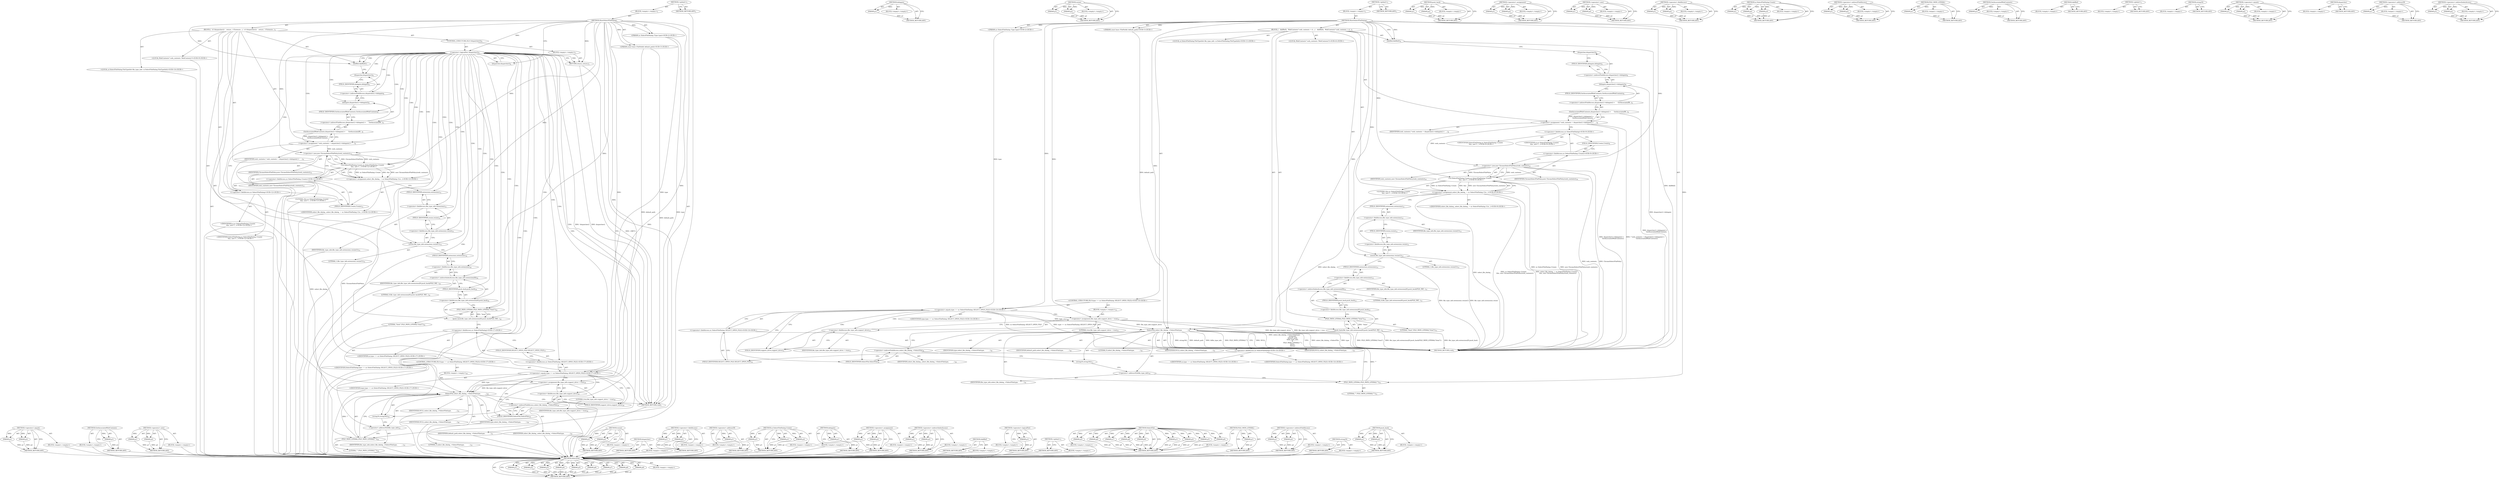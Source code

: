 digraph "push_back" {
vulnerable_180 [label=<(METHOD,SelectFile)>];
vulnerable_181 [label=<(PARAM,p1)>];
vulnerable_182 [label=<(PARAM,p2)>];
vulnerable_183 [label=<(PARAM,p3)>];
vulnerable_184 [label=<(PARAM,p4)>];
vulnerable_185 [label=<(PARAM,p5)>];
vulnerable_186 [label=<(PARAM,p6)>];
vulnerable_187 [label=<(PARAM,p7)>];
vulnerable_188 [label=<(PARAM,p8)>];
vulnerable_189 [label=<(PARAM,p9)>];
vulnerable_190 [label=<(BLOCK,&lt;empty&gt;,&lt;empty&gt;)>];
vulnerable_191 [label=<(METHOD_RETURN,ANY)>];
vulnerable_133 [label=<(METHOD,delegate)>];
vulnerable_134 [label=<(PARAM,p1)>];
vulnerable_135 [label=<(BLOCK,&lt;empty&gt;,&lt;empty&gt;)>];
vulnerable_136 [label=<(METHOD_RETURN,ANY)>];
vulnerable_156 [label=<(METHOD,resize)>];
vulnerable_157 [label=<(PARAM,p1)>];
vulnerable_158 [label=<(PARAM,p2)>];
vulnerable_159 [label=<(BLOCK,&lt;empty&gt;,&lt;empty&gt;)>];
vulnerable_160 [label=<(METHOD_RETURN,ANY)>];
vulnerable_6 [label=<(METHOD,&lt;global&gt;)<SUB>1</SUB>>];
vulnerable_7 [label=<(BLOCK,&lt;empty&gt;,&lt;empty&gt;)<SUB>1</SUB>>];
vulnerable_8 [label=<(METHOD,ShowSelectFileDialog)<SUB>1</SUB>>];
vulnerable_9 [label="<(PARAM,ui::SelectFileDialog::Type type)<SUB>2</SUB>>"];
vulnerable_10 [label="<(PARAM,const base::FilePath&amp; default_path)<SUB>3</SUB>>"];
vulnerable_11 [label=<(BLOCK,{
   AddRef();

  WebContents* web_contents = d...,{
   AddRef();

  WebContents* web_contents = d...)<SUB>3</SUB>>];
vulnerable_12 [label=<(AddRef,AddRef())<SUB>4</SUB>>];
vulnerable_13 [label="<(LOCAL,WebContents* web_contents: WebContents*)<SUB>6</SUB>>"];
vulnerable_14 [label=<(&lt;operator&gt;.assignment,* web_contents = dispatcher()-&gt;delegate()-&gt;
   ...)<SUB>6</SUB>>];
vulnerable_15 [label=<(IDENTIFIER,web_contents,* web_contents = dispatcher()-&gt;delegate()-&gt;
   ...)<SUB>6</SUB>>];
vulnerable_16 [label=<(GetAssociatedWebContents,dispatcher()-&gt;delegate()-&gt;
      GetAssociatedW...)<SUB>6</SUB>>];
vulnerable_17 [label=<(&lt;operator&gt;.indirectFieldAccess,dispatcher()-&gt;delegate()-&gt;
      GetAssociatedW...)<SUB>6</SUB>>];
vulnerable_18 [label=<(delegate,dispatcher()-&gt;delegate())<SUB>6</SUB>>];
vulnerable_19 [label=<(&lt;operator&gt;.indirectFieldAccess,dispatcher()-&gt;delegate)<SUB>6</SUB>>];
vulnerable_20 [label=<(dispatcher,dispatcher())<SUB>6</SUB>>];
vulnerable_21 [label=<(FIELD_IDENTIFIER,delegate,delegate)<SUB>6</SUB>>];
vulnerable_22 [label=<(FIELD_IDENTIFIER,GetAssociatedWebContents,GetAssociatedWebContents)<SUB>6</SUB>>];
vulnerable_23 [label="<(&lt;operator&gt;.assignment,select_file_dialog_ = ui::SelectFileDialog::Cre...)<SUB>9</SUB>>"];
vulnerable_24 [label="<(IDENTIFIER,select_file_dialog_,select_file_dialog_ = ui::SelectFileDialog::Cre...)<SUB>9</SUB>>"];
vulnerable_25 [label="<(ui.SelectFileDialog.Create,ui::SelectFileDialog::Create(
      this, new C...)<SUB>9</SUB>>"];
vulnerable_26 [label="<(&lt;operator&gt;.fieldAccess,ui::SelectFileDialog::Create)<SUB>9</SUB>>"];
vulnerable_27 [label="<(&lt;operator&gt;.fieldAccess,ui::SelectFileDialog)<SUB>9</SUB>>"];
vulnerable_28 [label="<(IDENTIFIER,ui,ui::SelectFileDialog::Create(
      this, new C...)<SUB>9</SUB>>"];
vulnerable_29 [label="<(IDENTIFIER,SelectFileDialog,ui::SelectFileDialog::Create(
      this, new C...)<SUB>9</SUB>>"];
vulnerable_30 [label=<(FIELD_IDENTIFIER,Create,Create)<SUB>9</SUB>>];
vulnerable_31 [label="<(LITERAL,this,ui::SelectFileDialog::Create(
      this, new C...)<SUB>10</SUB>>"];
vulnerable_32 [label=<(&lt;operator&gt;.new,new ChromeSelectFilePolicy(web_contents))<SUB>10</SUB>>];
vulnerable_33 [label=<(IDENTIFIER,ChromeSelectFilePolicy,new ChromeSelectFilePolicy(web_contents))<SUB>10</SUB>>];
vulnerable_34 [label=<(IDENTIFIER,web_contents,new ChromeSelectFilePolicy(web_contents))<SUB>10</SUB>>];
vulnerable_35 [label="<(LOCAL,ui.SelectFileDialog.FileTypeInfo file_type_info: ui.SelectFileDialog.FileTypeInfo)<SUB>11</SUB>>"];
vulnerable_36 [label=<(resize,file_type_info.extensions.resize(1))<SUB>12</SUB>>];
vulnerable_37 [label=<(&lt;operator&gt;.fieldAccess,file_type_info.extensions.resize)<SUB>12</SUB>>];
vulnerable_38 [label=<(&lt;operator&gt;.fieldAccess,file_type_info.extensions)<SUB>12</SUB>>];
vulnerable_39 [label=<(IDENTIFIER,file_type_info,file_type_info.extensions.resize(1))<SUB>12</SUB>>];
vulnerable_40 [label=<(FIELD_IDENTIFIER,extensions,extensions)<SUB>12</SUB>>];
vulnerable_41 [label=<(FIELD_IDENTIFIER,resize,resize)<SUB>12</SUB>>];
vulnerable_42 [label=<(LITERAL,1,file_type_info.extensions.resize(1))<SUB>12</SUB>>];
vulnerable_43 [label=<(push_back,file_type_info.extensions[0].push_back(FILE_PAT...)<SUB>13</SUB>>];
vulnerable_44 [label=<(&lt;operator&gt;.fieldAccess,file_type_info.extensions[0].push_back)<SUB>13</SUB>>];
vulnerable_45 [label=<(&lt;operator&gt;.indirectIndexAccess,file_type_info.extensions[0])<SUB>13</SUB>>];
vulnerable_46 [label=<(&lt;operator&gt;.fieldAccess,file_type_info.extensions)<SUB>13</SUB>>];
vulnerable_47 [label=<(IDENTIFIER,file_type_info,file_type_info.extensions[0].push_back(FILE_PAT...)<SUB>13</SUB>>];
vulnerable_48 [label=<(FIELD_IDENTIFIER,extensions,extensions)<SUB>13</SUB>>];
vulnerable_49 [label=<(LITERAL,0,file_type_info.extensions[0].push_back(FILE_PAT...)<SUB>13</SUB>>];
vulnerable_50 [label=<(FIELD_IDENTIFIER,push_back,push_back)<SUB>13</SUB>>];
vulnerable_51 [label=<(FILE_PATH_LITERAL,FILE_PATH_LITERAL(&quot;html&quot;))<SUB>13</SUB>>];
vulnerable_52 [label=<(LITERAL,&quot;html&quot;,FILE_PATH_LITERAL(&quot;html&quot;))<SUB>13</SUB>>];
vulnerable_53 [label="<(CONTROL_STRUCTURE,IF,if (type == ui::SelectFileDialog::SELECT_OPEN_FILE))<SUB>14</SUB>>"];
vulnerable_54 [label="<(&lt;operator&gt;.equals,type == ui::SelectFileDialog::SELECT_OPEN_FILE)<SUB>14</SUB>>"];
vulnerable_55 [label="<(IDENTIFIER,type,type == ui::SelectFileDialog::SELECT_OPEN_FILE)<SUB>14</SUB>>"];
vulnerable_56 [label="<(&lt;operator&gt;.fieldAccess,ui::SelectFileDialog::SELECT_OPEN_FILE)<SUB>14</SUB>>"];
vulnerable_57 [label="<(&lt;operator&gt;.fieldAccess,ui::SelectFileDialog)<SUB>14</SUB>>"];
vulnerable_58 [label="<(IDENTIFIER,ui,type == ui::SelectFileDialog::SELECT_OPEN_FILE)<SUB>14</SUB>>"];
vulnerable_59 [label="<(IDENTIFIER,SelectFileDialog,type == ui::SelectFileDialog::SELECT_OPEN_FILE)<SUB>14</SUB>>"];
vulnerable_60 [label=<(FIELD_IDENTIFIER,SELECT_OPEN_FILE,SELECT_OPEN_FILE)<SUB>14</SUB>>];
vulnerable_61 [label=<(BLOCK,&lt;empty&gt;,&lt;empty&gt;)<SUB>15</SUB>>];
vulnerable_62 [label=<(&lt;operator&gt;.assignment,file_type_info.support_drive = true)<SUB>15</SUB>>];
vulnerable_63 [label=<(&lt;operator&gt;.fieldAccess,file_type_info.support_drive)<SUB>15</SUB>>];
vulnerable_64 [label=<(IDENTIFIER,file_type_info,file_type_info.support_drive = true)<SUB>15</SUB>>];
vulnerable_65 [label=<(FIELD_IDENTIFIER,support_drive,support_drive)<SUB>15</SUB>>];
vulnerable_66 [label=<(LITERAL,true,file_type_info.support_drive = true)<SUB>15</SUB>>];
vulnerable_67 [label=<(SelectFile,select_file_dialog_-&gt;SelectFile(type,
         ...)<SUB>16</SUB>>];
vulnerable_68 [label=<(&lt;operator&gt;.indirectFieldAccess,select_file_dialog_-&gt;SelectFile)<SUB>16</SUB>>];
vulnerable_69 [label=<(IDENTIFIER,select_file_dialog_,select_file_dialog_-&gt;SelectFile(type,
         ...)<SUB>16</SUB>>];
vulnerable_70 [label=<(FIELD_IDENTIFIER,SelectFile,SelectFile)<SUB>16</SUB>>];
vulnerable_71 [label=<(IDENTIFIER,type,select_file_dialog_-&gt;SelectFile(type,
         ...)<SUB>16</SUB>>];
vulnerable_72 [label=<(string16,string16())<SUB>17</SUB>>];
vulnerable_73 [label=<(IDENTIFIER,default_path,select_file_dialog_-&gt;SelectFile(type,
         ...)<SUB>18</SUB>>];
vulnerable_74 [label=<(&lt;operator&gt;.addressOf,&amp;file_type_info)<SUB>19</SUB>>];
vulnerable_75 [label=<(IDENTIFIER,file_type_info,select_file_dialog_-&gt;SelectFile(type,
         ...)<SUB>19</SUB>>];
vulnerable_76 [label=<(LITERAL,0,select_file_dialog_-&gt;SelectFile(type,
         ...)<SUB>20</SUB>>];
vulnerable_77 [label=<(FILE_PATH_LITERAL,FILE_PATH_LITERAL(&quot;&quot;))<SUB>21</SUB>>];
vulnerable_78 [label=<(LITERAL,&quot;&quot;,FILE_PATH_LITERAL(&quot;&quot;))<SUB>21</SUB>>];
vulnerable_79 [label=<(IDENTIFIER,NULL,select_file_dialog_-&gt;SelectFile(type,
         ...)<SUB>22</SUB>>];
vulnerable_80 [label=<(IDENTIFIER,NULL,select_file_dialog_-&gt;SelectFile(type,
         ...)<SUB>23</SUB>>];
vulnerable_81 [label=<(METHOD_RETURN,void)<SUB>1</SUB>>];
vulnerable_83 [label=<(METHOD_RETURN,ANY)<SUB>1</SUB>>];
vulnerable_161 [label=<(METHOD,push_back)>];
vulnerable_162 [label=<(PARAM,p1)>];
vulnerable_163 [label=<(PARAM,p2)>];
vulnerable_164 [label=<(BLOCK,&lt;empty&gt;,&lt;empty&gt;)>];
vulnerable_165 [label=<(METHOD_RETURN,ANY)>];
vulnerable_119 [label=<(METHOD,&lt;operator&gt;.assignment)>];
vulnerable_120 [label=<(PARAM,p1)>];
vulnerable_121 [label=<(PARAM,p2)>];
vulnerable_122 [label=<(BLOCK,&lt;empty&gt;,&lt;empty&gt;)>];
vulnerable_123 [label=<(METHOD_RETURN,ANY)>];
vulnerable_151 [label=<(METHOD,&lt;operator&gt;.new)>];
vulnerable_152 [label=<(PARAM,p1)>];
vulnerable_153 [label=<(PARAM,p2)>];
vulnerable_154 [label=<(BLOCK,&lt;empty&gt;,&lt;empty&gt;)>];
vulnerable_155 [label=<(METHOD_RETURN,ANY)>];
vulnerable_146 [label=<(METHOD,&lt;operator&gt;.fieldAccess)>];
vulnerable_147 [label=<(PARAM,p1)>];
vulnerable_148 [label=<(PARAM,p2)>];
vulnerable_149 [label=<(BLOCK,&lt;empty&gt;,&lt;empty&gt;)>];
vulnerable_150 [label=<(METHOD_RETURN,ANY)>];
vulnerable_140 [label=<(METHOD,ui.SelectFileDialog.Create)>];
vulnerable_141 [label=<(PARAM,p1)>];
vulnerable_142 [label=<(PARAM,p2)>];
vulnerable_143 [label=<(PARAM,p3)>];
vulnerable_144 [label=<(BLOCK,&lt;empty&gt;,&lt;empty&gt;)>];
vulnerable_145 [label=<(METHOD_RETURN,ANY)>];
vulnerable_128 [label=<(METHOD,&lt;operator&gt;.indirectFieldAccess)>];
vulnerable_129 [label=<(PARAM,p1)>];
vulnerable_130 [label=<(PARAM,p2)>];
vulnerable_131 [label=<(BLOCK,&lt;empty&gt;,&lt;empty&gt;)>];
vulnerable_132 [label=<(METHOD_RETURN,ANY)>];
vulnerable_171 [label=<(METHOD,FILE_PATH_LITERAL)>];
vulnerable_172 [label=<(PARAM,p1)>];
vulnerable_173 [label=<(BLOCK,&lt;empty&gt;,&lt;empty&gt;)>];
vulnerable_174 [label=<(METHOD_RETURN,ANY)>];
vulnerable_124 [label=<(METHOD,GetAssociatedWebContents)>];
vulnerable_125 [label=<(PARAM,p1)>];
vulnerable_126 [label=<(BLOCK,&lt;empty&gt;,&lt;empty&gt;)>];
vulnerable_127 [label=<(METHOD_RETURN,ANY)>];
vulnerable_116 [label=<(METHOD,AddRef)>];
vulnerable_117 [label=<(BLOCK,&lt;empty&gt;,&lt;empty&gt;)>];
vulnerable_118 [label=<(METHOD_RETURN,ANY)>];
vulnerable_110 [label=<(METHOD,&lt;global&gt;)<SUB>1</SUB>>];
vulnerable_111 [label=<(BLOCK,&lt;empty&gt;,&lt;empty&gt;)>];
vulnerable_112 [label=<(METHOD_RETURN,ANY)>];
vulnerable_192 [label=<(METHOD,string16)>];
vulnerable_193 [label=<(BLOCK,&lt;empty&gt;,&lt;empty&gt;)>];
vulnerable_194 [label=<(METHOD_RETURN,ANY)>];
vulnerable_175 [label=<(METHOD,&lt;operator&gt;.equals)>];
vulnerable_176 [label=<(PARAM,p1)>];
vulnerable_177 [label=<(PARAM,p2)>];
vulnerable_178 [label=<(BLOCK,&lt;empty&gt;,&lt;empty&gt;)>];
vulnerable_179 [label=<(METHOD_RETURN,ANY)>];
vulnerable_137 [label=<(METHOD,dispatcher)>];
vulnerable_138 [label=<(BLOCK,&lt;empty&gt;,&lt;empty&gt;)>];
vulnerable_139 [label=<(METHOD_RETURN,ANY)>];
vulnerable_195 [label=<(METHOD,&lt;operator&gt;.addressOf)>];
vulnerable_196 [label=<(PARAM,p1)>];
vulnerable_197 [label=<(BLOCK,&lt;empty&gt;,&lt;empty&gt;)>];
vulnerable_198 [label=<(METHOD_RETURN,ANY)>];
vulnerable_166 [label=<(METHOD,&lt;operator&gt;.indirectIndexAccess)>];
vulnerable_167 [label=<(PARAM,p1)>];
vulnerable_168 [label=<(PARAM,p2)>];
vulnerable_169 [label=<(BLOCK,&lt;empty&gt;,&lt;empty&gt;)>];
vulnerable_170 [label=<(METHOD_RETURN,ANY)>];
fixed_184 [label=<(METHOD,&lt;operator&gt;.equals)>];
fixed_185 [label=<(PARAM,p1)>];
fixed_186 [label=<(PARAM,p2)>];
fixed_187 [label=<(BLOCK,&lt;empty&gt;,&lt;empty&gt;)>];
fixed_188 [label=<(METHOD_RETURN,ANY)>];
fixed_136 [label=<(METHOD,GetAssociatedWebContents)>];
fixed_137 [label=<(PARAM,p1)>];
fixed_138 [label=<(BLOCK,&lt;empty&gt;,&lt;empty&gt;)>];
fixed_139 [label=<(METHOD_RETURN,ANY)>];
fixed_160 [label=<(METHOD,&lt;operator&gt;.new)>];
fixed_161 [label=<(PARAM,p1)>];
fixed_162 [label=<(PARAM,p2)>];
fixed_163 [label=<(BLOCK,&lt;empty&gt;,&lt;empty&gt;)>];
fixed_164 [label=<(METHOD_RETURN,ANY)>];
fixed_6 [label=<(METHOD,&lt;global&gt;)<SUB>1</SUB>>];
fixed_7 [label=<(BLOCK,&lt;empty&gt;,&lt;empty&gt;)<SUB>1</SUB>>];
fixed_8 [label=<(METHOD,ShowSelectFileDialog)<SUB>1</SUB>>];
fixed_9 [label="<(PARAM,ui::SelectFileDialog::Type type)<SUB>2</SUB>>"];
fixed_10 [label="<(PARAM,const base::FilePath&amp; default_path)<SUB>3</SUB>>"];
fixed_11 [label=<(BLOCK,{
  if (!dispatcher())
    return;  // Extensio...,{
  if (!dispatcher())
    return;  // Extensio...)<SUB>3</SUB>>];
fixed_12 [label=<(CONTROL_STRUCTURE,IF,if (!dispatcher()))<SUB>4</SUB>>];
fixed_13 [label=<(&lt;operator&gt;.logicalNot,!dispatcher())<SUB>4</SUB>>];
fixed_14 [label=<(dispatcher,dispatcher())<SUB>4</SUB>>];
fixed_15 [label=<(BLOCK,&lt;empty&gt;,&lt;empty&gt;)<SUB>5</SUB>>];
fixed_16 [label=<(RETURN,return;,return;)<SUB>5</SUB>>];
fixed_17 [label=<(AddRef,AddRef())<SUB>7</SUB>>];
fixed_18 [label="<(LOCAL,WebContents* web_contents: WebContents*)<SUB>9</SUB>>"];
fixed_19 [label=<(&lt;operator&gt;.assignment,* web_contents = dispatcher()-&gt;delegate()-&gt;
   ...)<SUB>9</SUB>>];
fixed_20 [label=<(IDENTIFIER,web_contents,* web_contents = dispatcher()-&gt;delegate()-&gt;
   ...)<SUB>9</SUB>>];
fixed_21 [label=<(GetAssociatedWebContents,dispatcher()-&gt;delegate()-&gt;
      GetAssociatedW...)<SUB>9</SUB>>];
fixed_22 [label=<(&lt;operator&gt;.indirectFieldAccess,dispatcher()-&gt;delegate()-&gt;
      GetAssociatedW...)<SUB>9</SUB>>];
fixed_23 [label=<(delegate,dispatcher()-&gt;delegate())<SUB>9</SUB>>];
fixed_24 [label=<(&lt;operator&gt;.indirectFieldAccess,dispatcher()-&gt;delegate)<SUB>9</SUB>>];
fixed_25 [label=<(dispatcher,dispatcher())<SUB>9</SUB>>];
fixed_26 [label=<(FIELD_IDENTIFIER,delegate,delegate)<SUB>9</SUB>>];
fixed_27 [label=<(FIELD_IDENTIFIER,GetAssociatedWebContents,GetAssociatedWebContents)<SUB>9</SUB>>];
fixed_28 [label="<(&lt;operator&gt;.assignment,select_file_dialog_ = ui::SelectFileDialog::Cre...)<SUB>12</SUB>>"];
fixed_29 [label="<(IDENTIFIER,select_file_dialog_,select_file_dialog_ = ui::SelectFileDialog::Cre...)<SUB>12</SUB>>"];
fixed_30 [label="<(ui.SelectFileDialog.Create,ui::SelectFileDialog::Create(
      this, new C...)<SUB>12</SUB>>"];
fixed_31 [label="<(&lt;operator&gt;.fieldAccess,ui::SelectFileDialog::Create)<SUB>12</SUB>>"];
fixed_32 [label="<(&lt;operator&gt;.fieldAccess,ui::SelectFileDialog)<SUB>12</SUB>>"];
fixed_33 [label="<(IDENTIFIER,ui,ui::SelectFileDialog::Create(
      this, new C...)<SUB>12</SUB>>"];
fixed_34 [label="<(IDENTIFIER,SelectFileDialog,ui::SelectFileDialog::Create(
      this, new C...)<SUB>12</SUB>>"];
fixed_35 [label=<(FIELD_IDENTIFIER,Create,Create)<SUB>12</SUB>>];
fixed_36 [label="<(LITERAL,this,ui::SelectFileDialog::Create(
      this, new C...)<SUB>13</SUB>>"];
fixed_37 [label=<(&lt;operator&gt;.new,new ChromeSelectFilePolicy(web_contents))<SUB>13</SUB>>];
fixed_38 [label=<(IDENTIFIER,ChromeSelectFilePolicy,new ChromeSelectFilePolicy(web_contents))<SUB>13</SUB>>];
fixed_39 [label=<(IDENTIFIER,web_contents,new ChromeSelectFilePolicy(web_contents))<SUB>13</SUB>>];
fixed_40 [label="<(LOCAL,ui.SelectFileDialog.FileTypeInfo file_type_info: ui.SelectFileDialog.FileTypeInfo)<SUB>14</SUB>>"];
fixed_41 [label=<(resize,file_type_info.extensions.resize(1))<SUB>15</SUB>>];
fixed_42 [label=<(&lt;operator&gt;.fieldAccess,file_type_info.extensions.resize)<SUB>15</SUB>>];
fixed_43 [label=<(&lt;operator&gt;.fieldAccess,file_type_info.extensions)<SUB>15</SUB>>];
fixed_44 [label=<(IDENTIFIER,file_type_info,file_type_info.extensions.resize(1))<SUB>15</SUB>>];
fixed_45 [label=<(FIELD_IDENTIFIER,extensions,extensions)<SUB>15</SUB>>];
fixed_46 [label=<(FIELD_IDENTIFIER,resize,resize)<SUB>15</SUB>>];
fixed_47 [label=<(LITERAL,1,file_type_info.extensions.resize(1))<SUB>15</SUB>>];
fixed_48 [label=<(push_back,file_type_info.extensions[0].push_back(FILE_PAT...)<SUB>16</SUB>>];
fixed_49 [label=<(&lt;operator&gt;.fieldAccess,file_type_info.extensions[0].push_back)<SUB>16</SUB>>];
fixed_50 [label=<(&lt;operator&gt;.indirectIndexAccess,file_type_info.extensions[0])<SUB>16</SUB>>];
fixed_51 [label=<(&lt;operator&gt;.fieldAccess,file_type_info.extensions)<SUB>16</SUB>>];
fixed_52 [label=<(IDENTIFIER,file_type_info,file_type_info.extensions[0].push_back(FILE_PAT...)<SUB>16</SUB>>];
fixed_53 [label=<(FIELD_IDENTIFIER,extensions,extensions)<SUB>16</SUB>>];
fixed_54 [label=<(LITERAL,0,file_type_info.extensions[0].push_back(FILE_PAT...)<SUB>16</SUB>>];
fixed_55 [label=<(FIELD_IDENTIFIER,push_back,push_back)<SUB>16</SUB>>];
fixed_56 [label=<(FILE_PATH_LITERAL,FILE_PATH_LITERAL(&quot;html&quot;))<SUB>16</SUB>>];
fixed_57 [label=<(LITERAL,&quot;html&quot;,FILE_PATH_LITERAL(&quot;html&quot;))<SUB>16</SUB>>];
fixed_58 [label="<(CONTROL_STRUCTURE,IF,if (type == ui::SelectFileDialog::SELECT_OPEN_FILE))<SUB>17</SUB>>"];
fixed_59 [label="<(&lt;operator&gt;.equals,type == ui::SelectFileDialog::SELECT_OPEN_FILE)<SUB>17</SUB>>"];
fixed_60 [label="<(IDENTIFIER,type,type == ui::SelectFileDialog::SELECT_OPEN_FILE)<SUB>17</SUB>>"];
fixed_61 [label="<(&lt;operator&gt;.fieldAccess,ui::SelectFileDialog::SELECT_OPEN_FILE)<SUB>17</SUB>>"];
fixed_62 [label="<(&lt;operator&gt;.fieldAccess,ui::SelectFileDialog)<SUB>17</SUB>>"];
fixed_63 [label="<(IDENTIFIER,ui,type == ui::SelectFileDialog::SELECT_OPEN_FILE)<SUB>17</SUB>>"];
fixed_64 [label="<(IDENTIFIER,SelectFileDialog,type == ui::SelectFileDialog::SELECT_OPEN_FILE)<SUB>17</SUB>>"];
fixed_65 [label=<(FIELD_IDENTIFIER,SELECT_OPEN_FILE,SELECT_OPEN_FILE)<SUB>17</SUB>>];
fixed_66 [label=<(BLOCK,&lt;empty&gt;,&lt;empty&gt;)<SUB>18</SUB>>];
fixed_67 [label=<(&lt;operator&gt;.assignment,file_type_info.support_drive = true)<SUB>18</SUB>>];
fixed_68 [label=<(&lt;operator&gt;.fieldAccess,file_type_info.support_drive)<SUB>18</SUB>>];
fixed_69 [label=<(IDENTIFIER,file_type_info,file_type_info.support_drive = true)<SUB>18</SUB>>];
fixed_70 [label=<(FIELD_IDENTIFIER,support_drive,support_drive)<SUB>18</SUB>>];
fixed_71 [label=<(LITERAL,true,file_type_info.support_drive = true)<SUB>18</SUB>>];
fixed_72 [label=<(SelectFile,select_file_dialog_-&gt;SelectFile(type,
         ...)<SUB>19</SUB>>];
fixed_73 [label=<(&lt;operator&gt;.indirectFieldAccess,select_file_dialog_-&gt;SelectFile)<SUB>19</SUB>>];
fixed_74 [label=<(IDENTIFIER,select_file_dialog_,select_file_dialog_-&gt;SelectFile(type,
         ...)<SUB>19</SUB>>];
fixed_75 [label=<(FIELD_IDENTIFIER,SelectFile,SelectFile)<SUB>19</SUB>>];
fixed_76 [label=<(IDENTIFIER,type,select_file_dialog_-&gt;SelectFile(type,
         ...)<SUB>19</SUB>>];
fixed_77 [label=<(string16,string16())<SUB>20</SUB>>];
fixed_78 [label=<(IDENTIFIER,default_path,select_file_dialog_-&gt;SelectFile(type,
         ...)<SUB>21</SUB>>];
fixed_79 [label=<(&lt;operator&gt;.addressOf,&amp;file_type_info)<SUB>22</SUB>>];
fixed_80 [label=<(IDENTIFIER,file_type_info,select_file_dialog_-&gt;SelectFile(type,
         ...)<SUB>22</SUB>>];
fixed_81 [label=<(LITERAL,0,select_file_dialog_-&gt;SelectFile(type,
         ...)<SUB>23</SUB>>];
fixed_82 [label=<(FILE_PATH_LITERAL,FILE_PATH_LITERAL(&quot;&quot;))<SUB>24</SUB>>];
fixed_83 [label=<(LITERAL,&quot;&quot;,FILE_PATH_LITERAL(&quot;&quot;))<SUB>24</SUB>>];
fixed_84 [label=<(IDENTIFIER,NULL,select_file_dialog_-&gt;SelectFile(type,
         ...)<SUB>25</SUB>>];
fixed_85 [label=<(IDENTIFIER,NULL,select_file_dialog_-&gt;SelectFile(type,
         ...)<SUB>26</SUB>>];
fixed_86 [label=<(METHOD_RETURN,void)<SUB>1</SUB>>];
fixed_88 [label=<(METHOD_RETURN,ANY)<SUB>1</SUB>>];
fixed_165 [label=<(METHOD,resize)>];
fixed_166 [label=<(PARAM,p1)>];
fixed_167 [label=<(PARAM,p2)>];
fixed_168 [label=<(BLOCK,&lt;empty&gt;,&lt;empty&gt;)>];
fixed_169 [label=<(METHOD_RETURN,ANY)>];
fixed_125 [label=<(METHOD,dispatcher)>];
fixed_126 [label=<(BLOCK,&lt;empty&gt;,&lt;empty&gt;)>];
fixed_127 [label=<(METHOD_RETURN,ANY)>];
fixed_155 [label=<(METHOD,&lt;operator&gt;.fieldAccess)>];
fixed_156 [label=<(PARAM,p1)>];
fixed_157 [label=<(PARAM,p2)>];
fixed_158 [label=<(BLOCK,&lt;empty&gt;,&lt;empty&gt;)>];
fixed_159 [label=<(METHOD_RETURN,ANY)>];
fixed_204 [label=<(METHOD,&lt;operator&gt;.addressOf)>];
fixed_205 [label=<(PARAM,p1)>];
fixed_206 [label=<(BLOCK,&lt;empty&gt;,&lt;empty&gt;)>];
fixed_207 [label=<(METHOD_RETURN,ANY)>];
fixed_149 [label=<(METHOD,ui.SelectFileDialog.Create)>];
fixed_150 [label=<(PARAM,p1)>];
fixed_151 [label=<(PARAM,p2)>];
fixed_152 [label=<(PARAM,p3)>];
fixed_153 [label=<(BLOCK,&lt;empty&gt;,&lt;empty&gt;)>];
fixed_154 [label=<(METHOD_RETURN,ANY)>];
fixed_145 [label=<(METHOD,delegate)>];
fixed_146 [label=<(PARAM,p1)>];
fixed_147 [label=<(BLOCK,&lt;empty&gt;,&lt;empty&gt;)>];
fixed_148 [label=<(METHOD_RETURN,ANY)>];
fixed_131 [label=<(METHOD,&lt;operator&gt;.assignment)>];
fixed_132 [label=<(PARAM,p1)>];
fixed_133 [label=<(PARAM,p2)>];
fixed_134 [label=<(BLOCK,&lt;empty&gt;,&lt;empty&gt;)>];
fixed_135 [label=<(METHOD_RETURN,ANY)>];
fixed_175 [label=<(METHOD,&lt;operator&gt;.indirectIndexAccess)>];
fixed_176 [label=<(PARAM,p1)>];
fixed_177 [label=<(PARAM,p2)>];
fixed_178 [label=<(BLOCK,&lt;empty&gt;,&lt;empty&gt;)>];
fixed_179 [label=<(METHOD_RETURN,ANY)>];
fixed_128 [label=<(METHOD,AddRef)>];
fixed_129 [label=<(BLOCK,&lt;empty&gt;,&lt;empty&gt;)>];
fixed_130 [label=<(METHOD_RETURN,ANY)>];
fixed_121 [label=<(METHOD,&lt;operator&gt;.logicalNot)>];
fixed_122 [label=<(PARAM,p1)>];
fixed_123 [label=<(BLOCK,&lt;empty&gt;,&lt;empty&gt;)>];
fixed_124 [label=<(METHOD_RETURN,ANY)>];
fixed_115 [label=<(METHOD,&lt;global&gt;)<SUB>1</SUB>>];
fixed_116 [label=<(BLOCK,&lt;empty&gt;,&lt;empty&gt;)>];
fixed_117 [label=<(METHOD_RETURN,ANY)>];
fixed_189 [label=<(METHOD,SelectFile)>];
fixed_190 [label=<(PARAM,p1)>];
fixed_191 [label=<(PARAM,p2)>];
fixed_192 [label=<(PARAM,p3)>];
fixed_193 [label=<(PARAM,p4)>];
fixed_194 [label=<(PARAM,p5)>];
fixed_195 [label=<(PARAM,p6)>];
fixed_196 [label=<(PARAM,p7)>];
fixed_197 [label=<(PARAM,p8)>];
fixed_198 [label=<(PARAM,p9)>];
fixed_199 [label=<(BLOCK,&lt;empty&gt;,&lt;empty&gt;)>];
fixed_200 [label=<(METHOD_RETURN,ANY)>];
fixed_180 [label=<(METHOD,FILE_PATH_LITERAL)>];
fixed_181 [label=<(PARAM,p1)>];
fixed_182 [label=<(BLOCK,&lt;empty&gt;,&lt;empty&gt;)>];
fixed_183 [label=<(METHOD_RETURN,ANY)>];
fixed_140 [label=<(METHOD,&lt;operator&gt;.indirectFieldAccess)>];
fixed_141 [label=<(PARAM,p1)>];
fixed_142 [label=<(PARAM,p2)>];
fixed_143 [label=<(BLOCK,&lt;empty&gt;,&lt;empty&gt;)>];
fixed_144 [label=<(METHOD_RETURN,ANY)>];
fixed_201 [label=<(METHOD,string16)>];
fixed_202 [label=<(BLOCK,&lt;empty&gt;,&lt;empty&gt;)>];
fixed_203 [label=<(METHOD_RETURN,ANY)>];
fixed_170 [label=<(METHOD,push_back)>];
fixed_171 [label=<(PARAM,p1)>];
fixed_172 [label=<(PARAM,p2)>];
fixed_173 [label=<(BLOCK,&lt;empty&gt;,&lt;empty&gt;)>];
fixed_174 [label=<(METHOD_RETURN,ANY)>];
vulnerable_180 -> vulnerable_181  [key=0, label="AST: "];
vulnerable_180 -> vulnerable_181  [key=1, label="DDG: "];
vulnerable_180 -> vulnerable_190  [key=0, label="AST: "];
vulnerable_180 -> vulnerable_182  [key=0, label="AST: "];
vulnerable_180 -> vulnerable_182  [key=1, label="DDG: "];
vulnerable_180 -> vulnerable_191  [key=0, label="AST: "];
vulnerable_180 -> vulnerable_191  [key=1, label="CFG: "];
vulnerable_180 -> vulnerable_183  [key=0, label="AST: "];
vulnerable_180 -> vulnerable_183  [key=1, label="DDG: "];
vulnerable_180 -> vulnerable_184  [key=0, label="AST: "];
vulnerable_180 -> vulnerable_184  [key=1, label="DDG: "];
vulnerable_180 -> vulnerable_185  [key=0, label="AST: "];
vulnerable_180 -> vulnerable_185  [key=1, label="DDG: "];
vulnerable_180 -> vulnerable_186  [key=0, label="AST: "];
vulnerable_180 -> vulnerable_186  [key=1, label="DDG: "];
vulnerable_180 -> vulnerable_187  [key=0, label="AST: "];
vulnerable_180 -> vulnerable_187  [key=1, label="DDG: "];
vulnerable_180 -> vulnerable_188  [key=0, label="AST: "];
vulnerable_180 -> vulnerable_188  [key=1, label="DDG: "];
vulnerable_180 -> vulnerable_189  [key=0, label="AST: "];
vulnerable_180 -> vulnerable_189  [key=1, label="DDG: "];
vulnerable_181 -> vulnerable_191  [key=0, label="DDG: p1"];
vulnerable_182 -> vulnerable_191  [key=0, label="DDG: p2"];
vulnerable_183 -> vulnerable_191  [key=0, label="DDG: p3"];
vulnerable_184 -> vulnerable_191  [key=0, label="DDG: p4"];
vulnerable_185 -> vulnerable_191  [key=0, label="DDG: p5"];
vulnerable_186 -> vulnerable_191  [key=0, label="DDG: p6"];
vulnerable_187 -> vulnerable_191  [key=0, label="DDG: p7"];
vulnerable_188 -> vulnerable_191  [key=0, label="DDG: p8"];
vulnerable_189 -> vulnerable_191  [key=0, label="DDG: p9"];
vulnerable_133 -> vulnerable_134  [key=0, label="AST: "];
vulnerable_133 -> vulnerable_134  [key=1, label="DDG: "];
vulnerable_133 -> vulnerable_135  [key=0, label="AST: "];
vulnerable_133 -> vulnerable_136  [key=0, label="AST: "];
vulnerable_133 -> vulnerable_136  [key=1, label="CFG: "];
vulnerable_134 -> vulnerable_136  [key=0, label="DDG: p1"];
vulnerable_156 -> vulnerable_157  [key=0, label="AST: "];
vulnerable_156 -> vulnerable_157  [key=1, label="DDG: "];
vulnerable_156 -> vulnerable_159  [key=0, label="AST: "];
vulnerable_156 -> vulnerable_158  [key=0, label="AST: "];
vulnerable_156 -> vulnerable_158  [key=1, label="DDG: "];
vulnerable_156 -> vulnerable_160  [key=0, label="AST: "];
vulnerable_156 -> vulnerable_160  [key=1, label="CFG: "];
vulnerable_157 -> vulnerable_160  [key=0, label="DDG: p1"];
vulnerable_158 -> vulnerable_160  [key=0, label="DDG: p2"];
vulnerable_6 -> vulnerable_7  [key=0, label="AST: "];
vulnerable_6 -> vulnerable_83  [key=0, label="AST: "];
vulnerable_6 -> vulnerable_83  [key=1, label="CFG: "];
vulnerable_7 -> vulnerable_8  [key=0, label="AST: "];
vulnerable_8 -> vulnerable_9  [key=0, label="AST: "];
vulnerable_8 -> vulnerable_9  [key=1, label="DDG: "];
vulnerable_8 -> vulnerable_10  [key=0, label="AST: "];
vulnerable_8 -> vulnerable_10  [key=1, label="DDG: "];
vulnerable_8 -> vulnerable_11  [key=0, label="AST: "];
vulnerable_8 -> vulnerable_81  [key=0, label="AST: "];
vulnerable_8 -> vulnerable_12  [key=0, label="CFG: "];
vulnerable_8 -> vulnerable_12  [key=1, label="DDG: "];
vulnerable_8 -> vulnerable_36  [key=0, label="DDG: "];
vulnerable_8 -> vulnerable_67  [key=0, label="DDG: "];
vulnerable_8 -> vulnerable_25  [key=0, label="DDG: "];
vulnerable_8 -> vulnerable_51  [key=0, label="DDG: "];
vulnerable_8 -> vulnerable_54  [key=0, label="DDG: "];
vulnerable_8 -> vulnerable_62  [key=0, label="DDG: "];
vulnerable_8 -> vulnerable_77  [key=0, label="DDG: "];
vulnerable_8 -> vulnerable_32  [key=0, label="DDG: "];
vulnerable_9 -> vulnerable_54  [key=0, label="DDG: type"];
vulnerable_10 -> vulnerable_67  [key=0, label="DDG: default_path"];
vulnerable_11 -> vulnerable_12  [key=0, label="AST: "];
vulnerable_11 -> vulnerable_13  [key=0, label="AST: "];
vulnerable_11 -> vulnerable_14  [key=0, label="AST: "];
vulnerable_11 -> vulnerable_23  [key=0, label="AST: "];
vulnerable_11 -> vulnerable_35  [key=0, label="AST: "];
vulnerable_11 -> vulnerable_36  [key=0, label="AST: "];
vulnerable_11 -> vulnerable_43  [key=0, label="AST: "];
vulnerable_11 -> vulnerable_53  [key=0, label="AST: "];
vulnerable_11 -> vulnerable_67  [key=0, label="AST: "];
vulnerable_12 -> vulnerable_20  [key=0, label="CFG: "];
vulnerable_12 -> vulnerable_81  [key=0, label="DDG: AddRef()"];
vulnerable_14 -> vulnerable_15  [key=0, label="AST: "];
vulnerable_14 -> vulnerable_16  [key=0, label="AST: "];
vulnerable_14 -> vulnerable_27  [key=0, label="CFG: "];
vulnerable_14 -> vulnerable_81  [key=0, label="DDG: dispatcher()-&gt;delegate()-&gt;
      GetAssociatedWebContents()"];
vulnerable_14 -> vulnerable_81  [key=1, label="DDG: * web_contents = dispatcher()-&gt;delegate()-&gt;
      GetAssociatedWebContents()"];
vulnerable_14 -> vulnerable_32  [key=0, label="DDG: web_contents"];
vulnerable_16 -> vulnerable_17  [key=0, label="AST: "];
vulnerable_16 -> vulnerable_14  [key=0, label="CFG: "];
vulnerable_16 -> vulnerable_14  [key=1, label="DDG: dispatcher()-&gt;delegate()-&gt;
      GetAssociatedWebContents"];
vulnerable_16 -> vulnerable_81  [key=0, label="DDG: dispatcher()-&gt;delegate()-&gt;
      GetAssociatedWebContents"];
vulnerable_17 -> vulnerable_18  [key=0, label="AST: "];
vulnerable_17 -> vulnerable_22  [key=0, label="AST: "];
vulnerable_17 -> vulnerable_16  [key=0, label="CFG: "];
vulnerable_18 -> vulnerable_19  [key=0, label="AST: "];
vulnerable_18 -> vulnerable_22  [key=0, label="CFG: "];
vulnerable_18 -> vulnerable_81  [key=0, label="DDG: dispatcher()-&gt;delegate"];
vulnerable_19 -> vulnerable_20  [key=0, label="AST: "];
vulnerable_19 -> vulnerable_21  [key=0, label="AST: "];
vulnerable_19 -> vulnerable_18  [key=0, label="CFG: "];
vulnerable_20 -> vulnerable_21  [key=0, label="CFG: "];
vulnerable_21 -> vulnerable_19  [key=0, label="CFG: "];
vulnerable_22 -> vulnerable_17  [key=0, label="CFG: "];
vulnerable_23 -> vulnerable_24  [key=0, label="AST: "];
vulnerable_23 -> vulnerable_25  [key=0, label="AST: "];
vulnerable_23 -> vulnerable_40  [key=0, label="CFG: "];
vulnerable_23 -> vulnerable_81  [key=0, label="DDG: select_file_dialog_"];
vulnerable_23 -> vulnerable_81  [key=1, label="DDG: ui::SelectFileDialog::Create(
      this, new ChromeSelectFilePolicy(web_contents))"];
vulnerable_23 -> vulnerable_81  [key=2, label="DDG: select_file_dialog_ = ui::SelectFileDialog::Create(
      this, new ChromeSelectFilePolicy(web_contents))"];
vulnerable_23 -> vulnerable_67  [key=0, label="DDG: select_file_dialog_"];
vulnerable_25 -> vulnerable_26  [key=0, label="AST: "];
vulnerable_25 -> vulnerable_31  [key=0, label="AST: "];
vulnerable_25 -> vulnerable_32  [key=0, label="AST: "];
vulnerable_25 -> vulnerable_23  [key=0, label="CFG: "];
vulnerable_25 -> vulnerable_23  [key=1, label="DDG: ui::SelectFileDialog::Create"];
vulnerable_25 -> vulnerable_23  [key=2, label="DDG: this"];
vulnerable_25 -> vulnerable_23  [key=3, label="DDG: new ChromeSelectFilePolicy(web_contents)"];
vulnerable_25 -> vulnerable_81  [key=0, label="DDG: ui::SelectFileDialog::Create"];
vulnerable_25 -> vulnerable_81  [key=1, label="DDG: new ChromeSelectFilePolicy(web_contents)"];
vulnerable_26 -> vulnerable_27  [key=0, label="AST: "];
vulnerable_26 -> vulnerable_30  [key=0, label="AST: "];
vulnerable_26 -> vulnerable_32  [key=0, label="CFG: "];
vulnerable_27 -> vulnerable_28  [key=0, label="AST: "];
vulnerable_27 -> vulnerable_29  [key=0, label="AST: "];
vulnerable_27 -> vulnerable_30  [key=0, label="CFG: "];
vulnerable_30 -> vulnerable_26  [key=0, label="CFG: "];
vulnerable_32 -> vulnerable_33  [key=0, label="AST: "];
vulnerable_32 -> vulnerable_34  [key=0, label="AST: "];
vulnerable_32 -> vulnerable_25  [key=0, label="CFG: "];
vulnerable_32 -> vulnerable_25  [key=1, label="DDG: ChromeSelectFilePolicy"];
vulnerable_32 -> vulnerable_25  [key=2, label="DDG: web_contents"];
vulnerable_32 -> vulnerable_81  [key=0, label="DDG: web_contents"];
vulnerable_32 -> vulnerable_81  [key=1, label="DDG: ChromeSelectFilePolicy"];
vulnerable_36 -> vulnerable_37  [key=0, label="AST: "];
vulnerable_36 -> vulnerable_42  [key=0, label="AST: "];
vulnerable_36 -> vulnerable_48  [key=0, label="CFG: "];
vulnerable_36 -> vulnerable_81  [key=0, label="DDG: file_type_info.extensions.resize"];
vulnerable_36 -> vulnerable_81  [key=1, label="DDG: file_type_info.extensions.resize(1)"];
vulnerable_37 -> vulnerable_38  [key=0, label="AST: "];
vulnerable_37 -> vulnerable_41  [key=0, label="AST: "];
vulnerable_37 -> vulnerable_36  [key=0, label="CFG: "];
vulnerable_38 -> vulnerable_39  [key=0, label="AST: "];
vulnerable_38 -> vulnerable_40  [key=0, label="AST: "];
vulnerable_38 -> vulnerable_41  [key=0, label="CFG: "];
vulnerable_40 -> vulnerable_38  [key=0, label="CFG: "];
vulnerable_41 -> vulnerable_37  [key=0, label="CFG: "];
vulnerable_43 -> vulnerable_44  [key=0, label="AST: "];
vulnerable_43 -> vulnerable_51  [key=0, label="AST: "];
vulnerable_43 -> vulnerable_57  [key=0, label="CFG: "];
vulnerable_43 -> vulnerable_81  [key=0, label="DDG: file_type_info.extensions[0].push_back"];
vulnerable_43 -> vulnerable_81  [key=1, label="DDG: FILE_PATH_LITERAL(&quot;html&quot;)"];
vulnerable_43 -> vulnerable_81  [key=2, label="DDG: file_type_info.extensions[0].push_back(FILE_PATH_LITERAL(&quot;html&quot;))"];
vulnerable_44 -> vulnerable_45  [key=0, label="AST: "];
vulnerable_44 -> vulnerable_50  [key=0, label="AST: "];
vulnerable_44 -> vulnerable_51  [key=0, label="CFG: "];
vulnerable_45 -> vulnerable_46  [key=0, label="AST: "];
vulnerable_45 -> vulnerable_49  [key=0, label="AST: "];
vulnerable_45 -> vulnerable_50  [key=0, label="CFG: "];
vulnerable_46 -> vulnerable_47  [key=0, label="AST: "];
vulnerable_46 -> vulnerable_48  [key=0, label="AST: "];
vulnerable_46 -> vulnerable_45  [key=0, label="CFG: "];
vulnerable_48 -> vulnerable_46  [key=0, label="CFG: "];
vulnerable_50 -> vulnerable_44  [key=0, label="CFG: "];
vulnerable_51 -> vulnerable_52  [key=0, label="AST: "];
vulnerable_51 -> vulnerable_43  [key=0, label="CFG: "];
vulnerable_51 -> vulnerable_43  [key=1, label="DDG: &quot;html&quot;"];
vulnerable_53 -> vulnerable_54  [key=0, label="AST: "];
vulnerable_53 -> vulnerable_61  [key=0, label="AST: "];
vulnerable_54 -> vulnerable_55  [key=0, label="AST: "];
vulnerable_54 -> vulnerable_56  [key=0, label="AST: "];
vulnerable_54 -> vulnerable_65  [key=0, label="CFG: "];
vulnerable_54 -> vulnerable_65  [key=1, label="CDG: "];
vulnerable_54 -> vulnerable_70  [key=0, label="CFG: "];
vulnerable_54 -> vulnerable_81  [key=0, label="DDG: ui::SelectFileDialog::SELECT_OPEN_FILE"];
vulnerable_54 -> vulnerable_81  [key=1, label="DDG: type == ui::SelectFileDialog::SELECT_OPEN_FILE"];
vulnerable_54 -> vulnerable_67  [key=0, label="DDG: type"];
vulnerable_54 -> vulnerable_62  [key=0, label="CDG: "];
vulnerable_54 -> vulnerable_63  [key=0, label="CDG: "];
vulnerable_56 -> vulnerable_57  [key=0, label="AST: "];
vulnerable_56 -> vulnerable_60  [key=0, label="AST: "];
vulnerable_56 -> vulnerable_54  [key=0, label="CFG: "];
vulnerable_57 -> vulnerable_58  [key=0, label="AST: "];
vulnerable_57 -> vulnerable_59  [key=0, label="AST: "];
vulnerable_57 -> vulnerable_60  [key=0, label="CFG: "];
vulnerable_60 -> vulnerable_56  [key=0, label="CFG: "];
vulnerable_61 -> vulnerable_62  [key=0, label="AST: "];
vulnerable_62 -> vulnerable_63  [key=0, label="AST: "];
vulnerable_62 -> vulnerable_66  [key=0, label="AST: "];
vulnerable_62 -> vulnerable_70  [key=0, label="CFG: "];
vulnerable_62 -> vulnerable_81  [key=0, label="DDG: file_type_info.support_drive"];
vulnerable_62 -> vulnerable_81  [key=1, label="DDG: file_type_info.support_drive = true"];
vulnerable_62 -> vulnerable_67  [key=0, label="DDG: file_type_info.support_drive"];
vulnerable_63 -> vulnerable_64  [key=0, label="AST: "];
vulnerable_63 -> vulnerable_65  [key=0, label="AST: "];
vulnerable_63 -> vulnerable_62  [key=0, label="CFG: "];
vulnerable_65 -> vulnerable_63  [key=0, label="CFG: "];
vulnerable_67 -> vulnerable_68  [key=0, label="AST: "];
vulnerable_67 -> vulnerable_71  [key=0, label="AST: "];
vulnerable_67 -> vulnerable_72  [key=0, label="AST: "];
vulnerable_67 -> vulnerable_73  [key=0, label="AST: "];
vulnerable_67 -> vulnerable_74  [key=0, label="AST: "];
vulnerable_67 -> vulnerable_76  [key=0, label="AST: "];
vulnerable_67 -> vulnerable_77  [key=0, label="AST: "];
vulnerable_67 -> vulnerable_79  [key=0, label="AST: "];
vulnerable_67 -> vulnerable_80  [key=0, label="AST: "];
vulnerable_67 -> vulnerable_81  [key=0, label="CFG: "];
vulnerable_67 -> vulnerable_81  [key=1, label="DDG: select_file_dialog_-&gt;SelectFile"];
vulnerable_67 -> vulnerable_81  [key=2, label="DDG: type"];
vulnerable_67 -> vulnerable_81  [key=3, label="DDG: string16()"];
vulnerable_67 -> vulnerable_81  [key=4, label="DDG: default_path"];
vulnerable_67 -> vulnerable_81  [key=5, label="DDG: &amp;file_type_info"];
vulnerable_67 -> vulnerable_81  [key=6, label="DDG: FILE_PATH_LITERAL(&quot;&quot;)"];
vulnerable_67 -> vulnerable_81  [key=7, label="DDG: NULL"];
vulnerable_67 -> vulnerable_81  [key=8, label="DDG: select_file_dialog_-&gt;SelectFile(type,
                                  string16(),
                                  default_path,
                                  &amp;file_type_info,
                                  0,
                                  FILE_PATH_LITERAL(&quot;&quot;),
                                  NULL,
                                  NULL)"];
vulnerable_68 -> vulnerable_69  [key=0, label="AST: "];
vulnerable_68 -> vulnerable_70  [key=0, label="AST: "];
vulnerable_68 -> vulnerable_72  [key=0, label="CFG: "];
vulnerable_70 -> vulnerable_68  [key=0, label="CFG: "];
vulnerable_72 -> vulnerable_74  [key=0, label="CFG: "];
vulnerable_74 -> vulnerable_75  [key=0, label="AST: "];
vulnerable_74 -> vulnerable_77  [key=0, label="CFG: "];
vulnerable_77 -> vulnerable_78  [key=0, label="AST: "];
vulnerable_77 -> vulnerable_67  [key=0, label="CFG: "];
vulnerable_77 -> vulnerable_67  [key=1, label="DDG: &quot;&quot;"];
vulnerable_161 -> vulnerable_162  [key=0, label="AST: "];
vulnerable_161 -> vulnerable_162  [key=1, label="DDG: "];
vulnerable_161 -> vulnerable_164  [key=0, label="AST: "];
vulnerable_161 -> vulnerable_163  [key=0, label="AST: "];
vulnerable_161 -> vulnerable_163  [key=1, label="DDG: "];
vulnerable_161 -> vulnerable_165  [key=0, label="AST: "];
vulnerable_161 -> vulnerable_165  [key=1, label="CFG: "];
vulnerable_162 -> vulnerable_165  [key=0, label="DDG: p1"];
vulnerable_163 -> vulnerable_165  [key=0, label="DDG: p2"];
vulnerable_119 -> vulnerable_120  [key=0, label="AST: "];
vulnerable_119 -> vulnerable_120  [key=1, label="DDG: "];
vulnerable_119 -> vulnerable_122  [key=0, label="AST: "];
vulnerable_119 -> vulnerable_121  [key=0, label="AST: "];
vulnerable_119 -> vulnerable_121  [key=1, label="DDG: "];
vulnerable_119 -> vulnerable_123  [key=0, label="AST: "];
vulnerable_119 -> vulnerable_123  [key=1, label="CFG: "];
vulnerable_120 -> vulnerable_123  [key=0, label="DDG: p1"];
vulnerable_121 -> vulnerable_123  [key=0, label="DDG: p2"];
vulnerable_151 -> vulnerable_152  [key=0, label="AST: "];
vulnerable_151 -> vulnerable_152  [key=1, label="DDG: "];
vulnerable_151 -> vulnerable_154  [key=0, label="AST: "];
vulnerable_151 -> vulnerable_153  [key=0, label="AST: "];
vulnerable_151 -> vulnerable_153  [key=1, label="DDG: "];
vulnerable_151 -> vulnerable_155  [key=0, label="AST: "];
vulnerable_151 -> vulnerable_155  [key=1, label="CFG: "];
vulnerable_152 -> vulnerable_155  [key=0, label="DDG: p1"];
vulnerable_153 -> vulnerable_155  [key=0, label="DDG: p2"];
vulnerable_146 -> vulnerable_147  [key=0, label="AST: "];
vulnerable_146 -> vulnerable_147  [key=1, label="DDG: "];
vulnerable_146 -> vulnerable_149  [key=0, label="AST: "];
vulnerable_146 -> vulnerable_148  [key=0, label="AST: "];
vulnerable_146 -> vulnerable_148  [key=1, label="DDG: "];
vulnerable_146 -> vulnerable_150  [key=0, label="AST: "];
vulnerable_146 -> vulnerable_150  [key=1, label="CFG: "];
vulnerable_147 -> vulnerable_150  [key=0, label="DDG: p1"];
vulnerable_148 -> vulnerable_150  [key=0, label="DDG: p2"];
vulnerable_140 -> vulnerable_141  [key=0, label="AST: "];
vulnerable_140 -> vulnerable_141  [key=1, label="DDG: "];
vulnerable_140 -> vulnerable_144  [key=0, label="AST: "];
vulnerable_140 -> vulnerable_142  [key=0, label="AST: "];
vulnerable_140 -> vulnerable_142  [key=1, label="DDG: "];
vulnerable_140 -> vulnerable_145  [key=0, label="AST: "];
vulnerable_140 -> vulnerable_145  [key=1, label="CFG: "];
vulnerable_140 -> vulnerable_143  [key=0, label="AST: "];
vulnerable_140 -> vulnerable_143  [key=1, label="DDG: "];
vulnerable_141 -> vulnerable_145  [key=0, label="DDG: p1"];
vulnerable_142 -> vulnerable_145  [key=0, label="DDG: p2"];
vulnerable_143 -> vulnerable_145  [key=0, label="DDG: p3"];
vulnerable_128 -> vulnerable_129  [key=0, label="AST: "];
vulnerable_128 -> vulnerable_129  [key=1, label="DDG: "];
vulnerable_128 -> vulnerable_131  [key=0, label="AST: "];
vulnerable_128 -> vulnerable_130  [key=0, label="AST: "];
vulnerable_128 -> vulnerable_130  [key=1, label="DDG: "];
vulnerable_128 -> vulnerable_132  [key=0, label="AST: "];
vulnerable_128 -> vulnerable_132  [key=1, label="CFG: "];
vulnerable_129 -> vulnerable_132  [key=0, label="DDG: p1"];
vulnerable_130 -> vulnerable_132  [key=0, label="DDG: p2"];
vulnerable_171 -> vulnerable_172  [key=0, label="AST: "];
vulnerable_171 -> vulnerable_172  [key=1, label="DDG: "];
vulnerable_171 -> vulnerable_173  [key=0, label="AST: "];
vulnerable_171 -> vulnerable_174  [key=0, label="AST: "];
vulnerable_171 -> vulnerable_174  [key=1, label="CFG: "];
vulnerable_172 -> vulnerable_174  [key=0, label="DDG: p1"];
vulnerable_124 -> vulnerable_125  [key=0, label="AST: "];
vulnerable_124 -> vulnerable_125  [key=1, label="DDG: "];
vulnerable_124 -> vulnerable_126  [key=0, label="AST: "];
vulnerable_124 -> vulnerable_127  [key=0, label="AST: "];
vulnerable_124 -> vulnerable_127  [key=1, label="CFG: "];
vulnerable_125 -> vulnerable_127  [key=0, label="DDG: p1"];
vulnerable_116 -> vulnerable_117  [key=0, label="AST: "];
vulnerable_116 -> vulnerable_118  [key=0, label="AST: "];
vulnerable_116 -> vulnerable_118  [key=1, label="CFG: "];
vulnerable_110 -> vulnerable_111  [key=0, label="AST: "];
vulnerable_110 -> vulnerable_112  [key=0, label="AST: "];
vulnerable_110 -> vulnerable_112  [key=1, label="CFG: "];
vulnerable_192 -> vulnerable_193  [key=0, label="AST: "];
vulnerable_192 -> vulnerable_194  [key=0, label="AST: "];
vulnerable_192 -> vulnerable_194  [key=1, label="CFG: "];
vulnerable_175 -> vulnerable_176  [key=0, label="AST: "];
vulnerable_175 -> vulnerable_176  [key=1, label="DDG: "];
vulnerable_175 -> vulnerable_178  [key=0, label="AST: "];
vulnerable_175 -> vulnerable_177  [key=0, label="AST: "];
vulnerable_175 -> vulnerable_177  [key=1, label="DDG: "];
vulnerable_175 -> vulnerable_179  [key=0, label="AST: "];
vulnerable_175 -> vulnerable_179  [key=1, label="CFG: "];
vulnerable_176 -> vulnerable_179  [key=0, label="DDG: p1"];
vulnerable_177 -> vulnerable_179  [key=0, label="DDG: p2"];
vulnerable_137 -> vulnerable_138  [key=0, label="AST: "];
vulnerable_137 -> vulnerable_139  [key=0, label="AST: "];
vulnerable_137 -> vulnerable_139  [key=1, label="CFG: "];
vulnerable_195 -> vulnerable_196  [key=0, label="AST: "];
vulnerable_195 -> vulnerable_196  [key=1, label="DDG: "];
vulnerable_195 -> vulnerable_197  [key=0, label="AST: "];
vulnerable_195 -> vulnerable_198  [key=0, label="AST: "];
vulnerable_195 -> vulnerable_198  [key=1, label="CFG: "];
vulnerable_196 -> vulnerable_198  [key=0, label="DDG: p1"];
vulnerable_166 -> vulnerable_167  [key=0, label="AST: "];
vulnerable_166 -> vulnerable_167  [key=1, label="DDG: "];
vulnerable_166 -> vulnerable_169  [key=0, label="AST: "];
vulnerable_166 -> vulnerable_168  [key=0, label="AST: "];
vulnerable_166 -> vulnerable_168  [key=1, label="DDG: "];
vulnerable_166 -> vulnerable_170  [key=0, label="AST: "];
vulnerable_166 -> vulnerable_170  [key=1, label="CFG: "];
vulnerable_167 -> vulnerable_170  [key=0, label="DDG: p1"];
vulnerable_168 -> vulnerable_170  [key=0, label="DDG: p2"];
fixed_184 -> fixed_185  [key=0, label="AST: "];
fixed_184 -> fixed_185  [key=1, label="DDG: "];
fixed_184 -> fixed_187  [key=0, label="AST: "];
fixed_184 -> fixed_186  [key=0, label="AST: "];
fixed_184 -> fixed_186  [key=1, label="DDG: "];
fixed_184 -> fixed_188  [key=0, label="AST: "];
fixed_184 -> fixed_188  [key=1, label="CFG: "];
fixed_185 -> fixed_188  [key=0, label="DDG: p1"];
fixed_186 -> fixed_188  [key=0, label="DDG: p2"];
fixed_187 -> vulnerable_180  [key=0];
fixed_188 -> vulnerable_180  [key=0];
fixed_136 -> fixed_137  [key=0, label="AST: "];
fixed_136 -> fixed_137  [key=1, label="DDG: "];
fixed_136 -> fixed_138  [key=0, label="AST: "];
fixed_136 -> fixed_139  [key=0, label="AST: "];
fixed_136 -> fixed_139  [key=1, label="CFG: "];
fixed_137 -> fixed_139  [key=0, label="DDG: p1"];
fixed_138 -> vulnerable_180  [key=0];
fixed_139 -> vulnerable_180  [key=0];
fixed_160 -> fixed_161  [key=0, label="AST: "];
fixed_160 -> fixed_161  [key=1, label="DDG: "];
fixed_160 -> fixed_163  [key=0, label="AST: "];
fixed_160 -> fixed_162  [key=0, label="AST: "];
fixed_160 -> fixed_162  [key=1, label="DDG: "];
fixed_160 -> fixed_164  [key=0, label="AST: "];
fixed_160 -> fixed_164  [key=1, label="CFG: "];
fixed_161 -> fixed_164  [key=0, label="DDG: p1"];
fixed_162 -> fixed_164  [key=0, label="DDG: p2"];
fixed_163 -> vulnerable_180  [key=0];
fixed_164 -> vulnerable_180  [key=0];
fixed_6 -> fixed_7  [key=0, label="AST: "];
fixed_6 -> fixed_88  [key=0, label="AST: "];
fixed_6 -> fixed_88  [key=1, label="CFG: "];
fixed_7 -> fixed_8  [key=0, label="AST: "];
fixed_8 -> fixed_9  [key=0, label="AST: "];
fixed_8 -> fixed_9  [key=1, label="DDG: "];
fixed_8 -> fixed_10  [key=0, label="AST: "];
fixed_8 -> fixed_10  [key=1, label="DDG: "];
fixed_8 -> fixed_11  [key=0, label="AST: "];
fixed_8 -> fixed_86  [key=0, label="AST: "];
fixed_8 -> fixed_14  [key=0, label="CFG: "];
fixed_8 -> fixed_17  [key=0, label="DDG: "];
fixed_8 -> fixed_41  [key=0, label="DDG: "];
fixed_8 -> fixed_72  [key=0, label="DDG: "];
fixed_8 -> fixed_13  [key=0, label="DDG: "];
fixed_8 -> fixed_16  [key=0, label="DDG: "];
fixed_8 -> fixed_30  [key=0, label="DDG: "];
fixed_8 -> fixed_56  [key=0, label="DDG: "];
fixed_8 -> fixed_59  [key=0, label="DDG: "];
fixed_8 -> fixed_67  [key=0, label="DDG: "];
fixed_8 -> fixed_82  [key=0, label="DDG: "];
fixed_8 -> fixed_37  [key=0, label="DDG: "];
fixed_9 -> fixed_86  [key=0, label="DDG: type"];
fixed_9 -> fixed_59  [key=0, label="DDG: type"];
fixed_10 -> fixed_86  [key=0, label="DDG: default_path"];
fixed_10 -> fixed_72  [key=0, label="DDG: default_path"];
fixed_11 -> fixed_12  [key=0, label="AST: "];
fixed_11 -> fixed_17  [key=0, label="AST: "];
fixed_11 -> fixed_18  [key=0, label="AST: "];
fixed_11 -> fixed_19  [key=0, label="AST: "];
fixed_11 -> fixed_28  [key=0, label="AST: "];
fixed_11 -> fixed_40  [key=0, label="AST: "];
fixed_11 -> fixed_41  [key=0, label="AST: "];
fixed_11 -> fixed_48  [key=0, label="AST: "];
fixed_11 -> fixed_58  [key=0, label="AST: "];
fixed_11 -> fixed_72  [key=0, label="AST: "];
fixed_12 -> fixed_13  [key=0, label="AST: "];
fixed_12 -> fixed_15  [key=0, label="AST: "];
fixed_13 -> fixed_14  [key=0, label="AST: "];
fixed_13 -> fixed_16  [key=0, label="CFG: "];
fixed_13 -> fixed_16  [key=1, label="CDG: "];
fixed_13 -> fixed_17  [key=0, label="CFG: "];
fixed_13 -> fixed_17  [key=1, label="CDG: "];
fixed_13 -> fixed_86  [key=0, label="DDG: dispatcher()"];
fixed_13 -> fixed_86  [key=1, label="DDG: !dispatcher()"];
fixed_13 -> fixed_30  [key=0, label="CDG: "];
fixed_13 -> fixed_21  [key=0, label="CDG: "];
fixed_13 -> fixed_48  [key=0, label="CDG: "];
fixed_13 -> fixed_32  [key=0, label="CDG: "];
fixed_13 -> fixed_49  [key=0, label="CDG: "];
fixed_13 -> fixed_73  [key=0, label="CDG: "];
fixed_13 -> fixed_26  [key=0, label="CDG: "];
fixed_13 -> fixed_77  [key=0, label="CDG: "];
fixed_13 -> fixed_42  [key=0, label="CDG: "];
fixed_13 -> fixed_51  [key=0, label="CDG: "];
fixed_13 -> fixed_19  [key=0, label="CDG: "];
fixed_13 -> fixed_28  [key=0, label="CDG: "];
fixed_13 -> fixed_75  [key=0, label="CDG: "];
fixed_13 -> fixed_37  [key=0, label="CDG: "];
fixed_13 -> fixed_46  [key=0, label="CDG: "];
fixed_13 -> fixed_25  [key=0, label="CDG: "];
fixed_13 -> fixed_72  [key=0, label="CDG: "];
fixed_13 -> fixed_56  [key=0, label="CDG: "];
fixed_13 -> fixed_22  [key=0, label="CDG: "];
fixed_13 -> fixed_45  [key=0, label="CDG: "];
fixed_13 -> fixed_27  [key=0, label="CDG: "];
fixed_13 -> fixed_65  [key=0, label="CDG: "];
fixed_13 -> fixed_50  [key=0, label="CDG: "];
fixed_13 -> fixed_59  [key=0, label="CDG: "];
fixed_13 -> fixed_35  [key=0, label="CDG: "];
fixed_13 -> fixed_82  [key=0, label="CDG: "];
fixed_13 -> fixed_79  [key=0, label="CDG: "];
fixed_13 -> fixed_43  [key=0, label="CDG: "];
fixed_13 -> fixed_24  [key=0, label="CDG: "];
fixed_13 -> fixed_61  [key=0, label="CDG: "];
fixed_13 -> fixed_23  [key=0, label="CDG: "];
fixed_13 -> fixed_53  [key=0, label="CDG: "];
fixed_13 -> fixed_41  [key=0, label="CDG: "];
fixed_13 -> fixed_55  [key=0, label="CDG: "];
fixed_13 -> fixed_62  [key=0, label="CDG: "];
fixed_13 -> fixed_31  [key=0, label="CDG: "];
fixed_14 -> fixed_13  [key=0, label="CFG: "];
fixed_15 -> fixed_16  [key=0, label="AST: "];
fixed_16 -> fixed_86  [key=0, label="CFG: "];
fixed_16 -> fixed_86  [key=1, label="DDG: &lt;RET&gt;"];
fixed_17 -> fixed_25  [key=0, label="CFG: "];
fixed_18 -> vulnerable_180  [key=0];
fixed_19 -> fixed_20  [key=0, label="AST: "];
fixed_19 -> fixed_21  [key=0, label="AST: "];
fixed_19 -> fixed_32  [key=0, label="CFG: "];
fixed_19 -> fixed_37  [key=0, label="DDG: web_contents"];
fixed_20 -> vulnerable_180  [key=0];
fixed_21 -> fixed_22  [key=0, label="AST: "];
fixed_21 -> fixed_19  [key=0, label="CFG: "];
fixed_21 -> fixed_19  [key=1, label="DDG: dispatcher()-&gt;delegate()-&gt;
      GetAssociatedWebContents"];
fixed_22 -> fixed_23  [key=0, label="AST: "];
fixed_22 -> fixed_27  [key=0, label="AST: "];
fixed_22 -> fixed_21  [key=0, label="CFG: "];
fixed_23 -> fixed_24  [key=0, label="AST: "];
fixed_23 -> fixed_27  [key=0, label="CFG: "];
fixed_24 -> fixed_25  [key=0, label="AST: "];
fixed_24 -> fixed_26  [key=0, label="AST: "];
fixed_24 -> fixed_23  [key=0, label="CFG: "];
fixed_25 -> fixed_26  [key=0, label="CFG: "];
fixed_26 -> fixed_24  [key=0, label="CFG: "];
fixed_27 -> fixed_22  [key=0, label="CFG: "];
fixed_28 -> fixed_29  [key=0, label="AST: "];
fixed_28 -> fixed_30  [key=0, label="AST: "];
fixed_28 -> fixed_45  [key=0, label="CFG: "];
fixed_28 -> fixed_72  [key=0, label="DDG: select_file_dialog_"];
fixed_29 -> vulnerable_180  [key=0];
fixed_30 -> fixed_31  [key=0, label="AST: "];
fixed_30 -> fixed_36  [key=0, label="AST: "];
fixed_30 -> fixed_37  [key=0, label="AST: "];
fixed_30 -> fixed_28  [key=0, label="CFG: "];
fixed_30 -> fixed_28  [key=1, label="DDG: ui::SelectFileDialog::Create"];
fixed_30 -> fixed_28  [key=2, label="DDG: this"];
fixed_30 -> fixed_28  [key=3, label="DDG: new ChromeSelectFilePolicy(web_contents)"];
fixed_31 -> fixed_32  [key=0, label="AST: "];
fixed_31 -> fixed_35  [key=0, label="AST: "];
fixed_31 -> fixed_37  [key=0, label="CFG: "];
fixed_32 -> fixed_33  [key=0, label="AST: "];
fixed_32 -> fixed_34  [key=0, label="AST: "];
fixed_32 -> fixed_35  [key=0, label="CFG: "];
fixed_33 -> vulnerable_180  [key=0];
fixed_34 -> vulnerable_180  [key=0];
fixed_35 -> fixed_31  [key=0, label="CFG: "];
fixed_36 -> vulnerable_180  [key=0];
fixed_37 -> fixed_38  [key=0, label="AST: "];
fixed_37 -> fixed_39  [key=0, label="AST: "];
fixed_37 -> fixed_30  [key=0, label="CFG: "];
fixed_37 -> fixed_30  [key=1, label="DDG: ChromeSelectFilePolicy"];
fixed_37 -> fixed_30  [key=2, label="DDG: web_contents"];
fixed_37 -> fixed_86  [key=0, label="DDG: ChromeSelectFilePolicy"];
fixed_38 -> vulnerable_180  [key=0];
fixed_39 -> vulnerable_180  [key=0];
fixed_40 -> vulnerable_180  [key=0];
fixed_41 -> fixed_42  [key=0, label="AST: "];
fixed_41 -> fixed_47  [key=0, label="AST: "];
fixed_41 -> fixed_53  [key=0, label="CFG: "];
fixed_42 -> fixed_43  [key=0, label="AST: "];
fixed_42 -> fixed_46  [key=0, label="AST: "];
fixed_42 -> fixed_41  [key=0, label="CFG: "];
fixed_43 -> fixed_44  [key=0, label="AST: "];
fixed_43 -> fixed_45  [key=0, label="AST: "];
fixed_43 -> fixed_46  [key=0, label="CFG: "];
fixed_44 -> vulnerable_180  [key=0];
fixed_45 -> fixed_43  [key=0, label="CFG: "];
fixed_46 -> fixed_42  [key=0, label="CFG: "];
fixed_47 -> vulnerable_180  [key=0];
fixed_48 -> fixed_49  [key=0, label="AST: "];
fixed_48 -> fixed_56  [key=0, label="AST: "];
fixed_48 -> fixed_62  [key=0, label="CFG: "];
fixed_49 -> fixed_50  [key=0, label="AST: "];
fixed_49 -> fixed_55  [key=0, label="AST: "];
fixed_49 -> fixed_56  [key=0, label="CFG: "];
fixed_50 -> fixed_51  [key=0, label="AST: "];
fixed_50 -> fixed_54  [key=0, label="AST: "];
fixed_50 -> fixed_55  [key=0, label="CFG: "];
fixed_51 -> fixed_52  [key=0, label="AST: "];
fixed_51 -> fixed_53  [key=0, label="AST: "];
fixed_51 -> fixed_50  [key=0, label="CFG: "];
fixed_52 -> vulnerable_180  [key=0];
fixed_53 -> fixed_51  [key=0, label="CFG: "];
fixed_54 -> vulnerable_180  [key=0];
fixed_55 -> fixed_49  [key=0, label="CFG: "];
fixed_56 -> fixed_57  [key=0, label="AST: "];
fixed_56 -> fixed_48  [key=0, label="CFG: "];
fixed_56 -> fixed_48  [key=1, label="DDG: &quot;html&quot;"];
fixed_57 -> vulnerable_180  [key=0];
fixed_58 -> fixed_59  [key=0, label="AST: "];
fixed_58 -> fixed_66  [key=0, label="AST: "];
fixed_59 -> fixed_60  [key=0, label="AST: "];
fixed_59 -> fixed_61  [key=0, label="AST: "];
fixed_59 -> fixed_70  [key=0, label="CFG: "];
fixed_59 -> fixed_70  [key=1, label="CDG: "];
fixed_59 -> fixed_75  [key=0, label="CFG: "];
fixed_59 -> fixed_72  [key=0, label="DDG: type"];
fixed_59 -> fixed_68  [key=0, label="CDG: "];
fixed_59 -> fixed_67  [key=0, label="CDG: "];
fixed_60 -> vulnerable_180  [key=0];
fixed_61 -> fixed_62  [key=0, label="AST: "];
fixed_61 -> fixed_65  [key=0, label="AST: "];
fixed_61 -> fixed_59  [key=0, label="CFG: "];
fixed_62 -> fixed_63  [key=0, label="AST: "];
fixed_62 -> fixed_64  [key=0, label="AST: "];
fixed_62 -> fixed_65  [key=0, label="CFG: "];
fixed_63 -> vulnerable_180  [key=0];
fixed_64 -> vulnerable_180  [key=0];
fixed_65 -> fixed_61  [key=0, label="CFG: "];
fixed_66 -> fixed_67  [key=0, label="AST: "];
fixed_67 -> fixed_68  [key=0, label="AST: "];
fixed_67 -> fixed_71  [key=0, label="AST: "];
fixed_67 -> fixed_75  [key=0, label="CFG: "];
fixed_67 -> fixed_72  [key=0, label="DDG: file_type_info.support_drive"];
fixed_68 -> fixed_69  [key=0, label="AST: "];
fixed_68 -> fixed_70  [key=0, label="AST: "];
fixed_68 -> fixed_67  [key=0, label="CFG: "];
fixed_69 -> vulnerable_180  [key=0];
fixed_70 -> fixed_68  [key=0, label="CFG: "];
fixed_71 -> vulnerable_180  [key=0];
fixed_72 -> fixed_73  [key=0, label="AST: "];
fixed_72 -> fixed_76  [key=0, label="AST: "];
fixed_72 -> fixed_77  [key=0, label="AST: "];
fixed_72 -> fixed_78  [key=0, label="AST: "];
fixed_72 -> fixed_79  [key=0, label="AST: "];
fixed_72 -> fixed_81  [key=0, label="AST: "];
fixed_72 -> fixed_82  [key=0, label="AST: "];
fixed_72 -> fixed_84  [key=0, label="AST: "];
fixed_72 -> fixed_85  [key=0, label="AST: "];
fixed_72 -> fixed_86  [key=0, label="CFG: "];
fixed_73 -> fixed_74  [key=0, label="AST: "];
fixed_73 -> fixed_75  [key=0, label="AST: "];
fixed_73 -> fixed_77  [key=0, label="CFG: "];
fixed_74 -> vulnerable_180  [key=0];
fixed_75 -> fixed_73  [key=0, label="CFG: "];
fixed_76 -> vulnerable_180  [key=0];
fixed_77 -> fixed_79  [key=0, label="CFG: "];
fixed_78 -> vulnerable_180  [key=0];
fixed_79 -> fixed_80  [key=0, label="AST: "];
fixed_79 -> fixed_82  [key=0, label="CFG: "];
fixed_80 -> vulnerable_180  [key=0];
fixed_81 -> vulnerable_180  [key=0];
fixed_82 -> fixed_83  [key=0, label="AST: "];
fixed_82 -> fixed_72  [key=0, label="CFG: "];
fixed_82 -> fixed_72  [key=1, label="DDG: &quot;&quot;"];
fixed_83 -> vulnerable_180  [key=0];
fixed_84 -> vulnerable_180  [key=0];
fixed_85 -> vulnerable_180  [key=0];
fixed_86 -> vulnerable_180  [key=0];
fixed_88 -> vulnerable_180  [key=0];
fixed_165 -> fixed_166  [key=0, label="AST: "];
fixed_165 -> fixed_166  [key=1, label="DDG: "];
fixed_165 -> fixed_168  [key=0, label="AST: "];
fixed_165 -> fixed_167  [key=0, label="AST: "];
fixed_165 -> fixed_167  [key=1, label="DDG: "];
fixed_165 -> fixed_169  [key=0, label="AST: "];
fixed_165 -> fixed_169  [key=1, label="CFG: "];
fixed_166 -> fixed_169  [key=0, label="DDG: p1"];
fixed_167 -> fixed_169  [key=0, label="DDG: p2"];
fixed_168 -> vulnerable_180  [key=0];
fixed_169 -> vulnerable_180  [key=0];
fixed_125 -> fixed_126  [key=0, label="AST: "];
fixed_125 -> fixed_127  [key=0, label="AST: "];
fixed_125 -> fixed_127  [key=1, label="CFG: "];
fixed_126 -> vulnerable_180  [key=0];
fixed_127 -> vulnerable_180  [key=0];
fixed_155 -> fixed_156  [key=0, label="AST: "];
fixed_155 -> fixed_156  [key=1, label="DDG: "];
fixed_155 -> fixed_158  [key=0, label="AST: "];
fixed_155 -> fixed_157  [key=0, label="AST: "];
fixed_155 -> fixed_157  [key=1, label="DDG: "];
fixed_155 -> fixed_159  [key=0, label="AST: "];
fixed_155 -> fixed_159  [key=1, label="CFG: "];
fixed_156 -> fixed_159  [key=0, label="DDG: p1"];
fixed_157 -> fixed_159  [key=0, label="DDG: p2"];
fixed_158 -> vulnerable_180  [key=0];
fixed_159 -> vulnerable_180  [key=0];
fixed_204 -> fixed_205  [key=0, label="AST: "];
fixed_204 -> fixed_205  [key=1, label="DDG: "];
fixed_204 -> fixed_206  [key=0, label="AST: "];
fixed_204 -> fixed_207  [key=0, label="AST: "];
fixed_204 -> fixed_207  [key=1, label="CFG: "];
fixed_205 -> fixed_207  [key=0, label="DDG: p1"];
fixed_206 -> vulnerable_180  [key=0];
fixed_207 -> vulnerable_180  [key=0];
fixed_149 -> fixed_150  [key=0, label="AST: "];
fixed_149 -> fixed_150  [key=1, label="DDG: "];
fixed_149 -> fixed_153  [key=0, label="AST: "];
fixed_149 -> fixed_151  [key=0, label="AST: "];
fixed_149 -> fixed_151  [key=1, label="DDG: "];
fixed_149 -> fixed_154  [key=0, label="AST: "];
fixed_149 -> fixed_154  [key=1, label="CFG: "];
fixed_149 -> fixed_152  [key=0, label="AST: "];
fixed_149 -> fixed_152  [key=1, label="DDG: "];
fixed_150 -> fixed_154  [key=0, label="DDG: p1"];
fixed_151 -> fixed_154  [key=0, label="DDG: p2"];
fixed_152 -> fixed_154  [key=0, label="DDG: p3"];
fixed_153 -> vulnerable_180  [key=0];
fixed_154 -> vulnerable_180  [key=0];
fixed_145 -> fixed_146  [key=0, label="AST: "];
fixed_145 -> fixed_146  [key=1, label="DDG: "];
fixed_145 -> fixed_147  [key=0, label="AST: "];
fixed_145 -> fixed_148  [key=0, label="AST: "];
fixed_145 -> fixed_148  [key=1, label="CFG: "];
fixed_146 -> fixed_148  [key=0, label="DDG: p1"];
fixed_147 -> vulnerable_180  [key=0];
fixed_148 -> vulnerable_180  [key=0];
fixed_131 -> fixed_132  [key=0, label="AST: "];
fixed_131 -> fixed_132  [key=1, label="DDG: "];
fixed_131 -> fixed_134  [key=0, label="AST: "];
fixed_131 -> fixed_133  [key=0, label="AST: "];
fixed_131 -> fixed_133  [key=1, label="DDG: "];
fixed_131 -> fixed_135  [key=0, label="AST: "];
fixed_131 -> fixed_135  [key=1, label="CFG: "];
fixed_132 -> fixed_135  [key=0, label="DDG: p1"];
fixed_133 -> fixed_135  [key=0, label="DDG: p2"];
fixed_134 -> vulnerable_180  [key=0];
fixed_135 -> vulnerable_180  [key=0];
fixed_175 -> fixed_176  [key=0, label="AST: "];
fixed_175 -> fixed_176  [key=1, label="DDG: "];
fixed_175 -> fixed_178  [key=0, label="AST: "];
fixed_175 -> fixed_177  [key=0, label="AST: "];
fixed_175 -> fixed_177  [key=1, label="DDG: "];
fixed_175 -> fixed_179  [key=0, label="AST: "];
fixed_175 -> fixed_179  [key=1, label="CFG: "];
fixed_176 -> fixed_179  [key=0, label="DDG: p1"];
fixed_177 -> fixed_179  [key=0, label="DDG: p2"];
fixed_178 -> vulnerable_180  [key=0];
fixed_179 -> vulnerable_180  [key=0];
fixed_128 -> fixed_129  [key=0, label="AST: "];
fixed_128 -> fixed_130  [key=0, label="AST: "];
fixed_128 -> fixed_130  [key=1, label="CFG: "];
fixed_129 -> vulnerable_180  [key=0];
fixed_130 -> vulnerable_180  [key=0];
fixed_121 -> fixed_122  [key=0, label="AST: "];
fixed_121 -> fixed_122  [key=1, label="DDG: "];
fixed_121 -> fixed_123  [key=0, label="AST: "];
fixed_121 -> fixed_124  [key=0, label="AST: "];
fixed_121 -> fixed_124  [key=1, label="CFG: "];
fixed_122 -> fixed_124  [key=0, label="DDG: p1"];
fixed_123 -> vulnerable_180  [key=0];
fixed_124 -> vulnerable_180  [key=0];
fixed_115 -> fixed_116  [key=0, label="AST: "];
fixed_115 -> fixed_117  [key=0, label="AST: "];
fixed_115 -> fixed_117  [key=1, label="CFG: "];
fixed_116 -> vulnerable_180  [key=0];
fixed_117 -> vulnerable_180  [key=0];
fixed_189 -> fixed_190  [key=0, label="AST: "];
fixed_189 -> fixed_190  [key=1, label="DDG: "];
fixed_189 -> fixed_199  [key=0, label="AST: "];
fixed_189 -> fixed_191  [key=0, label="AST: "];
fixed_189 -> fixed_191  [key=1, label="DDG: "];
fixed_189 -> fixed_200  [key=0, label="AST: "];
fixed_189 -> fixed_200  [key=1, label="CFG: "];
fixed_189 -> fixed_192  [key=0, label="AST: "];
fixed_189 -> fixed_192  [key=1, label="DDG: "];
fixed_189 -> fixed_193  [key=0, label="AST: "];
fixed_189 -> fixed_193  [key=1, label="DDG: "];
fixed_189 -> fixed_194  [key=0, label="AST: "];
fixed_189 -> fixed_194  [key=1, label="DDG: "];
fixed_189 -> fixed_195  [key=0, label="AST: "];
fixed_189 -> fixed_195  [key=1, label="DDG: "];
fixed_189 -> fixed_196  [key=0, label="AST: "];
fixed_189 -> fixed_196  [key=1, label="DDG: "];
fixed_189 -> fixed_197  [key=0, label="AST: "];
fixed_189 -> fixed_197  [key=1, label="DDG: "];
fixed_189 -> fixed_198  [key=0, label="AST: "];
fixed_189 -> fixed_198  [key=1, label="DDG: "];
fixed_190 -> fixed_200  [key=0, label="DDG: p1"];
fixed_191 -> fixed_200  [key=0, label="DDG: p2"];
fixed_192 -> fixed_200  [key=0, label="DDG: p3"];
fixed_193 -> fixed_200  [key=0, label="DDG: p4"];
fixed_194 -> fixed_200  [key=0, label="DDG: p5"];
fixed_195 -> fixed_200  [key=0, label="DDG: p6"];
fixed_196 -> fixed_200  [key=0, label="DDG: p7"];
fixed_197 -> fixed_200  [key=0, label="DDG: p8"];
fixed_198 -> fixed_200  [key=0, label="DDG: p9"];
fixed_199 -> vulnerable_180  [key=0];
fixed_200 -> vulnerable_180  [key=0];
fixed_180 -> fixed_181  [key=0, label="AST: "];
fixed_180 -> fixed_181  [key=1, label="DDG: "];
fixed_180 -> fixed_182  [key=0, label="AST: "];
fixed_180 -> fixed_183  [key=0, label="AST: "];
fixed_180 -> fixed_183  [key=1, label="CFG: "];
fixed_181 -> fixed_183  [key=0, label="DDG: p1"];
fixed_182 -> vulnerable_180  [key=0];
fixed_183 -> vulnerable_180  [key=0];
fixed_140 -> fixed_141  [key=0, label="AST: "];
fixed_140 -> fixed_141  [key=1, label="DDG: "];
fixed_140 -> fixed_143  [key=0, label="AST: "];
fixed_140 -> fixed_142  [key=0, label="AST: "];
fixed_140 -> fixed_142  [key=1, label="DDG: "];
fixed_140 -> fixed_144  [key=0, label="AST: "];
fixed_140 -> fixed_144  [key=1, label="CFG: "];
fixed_141 -> fixed_144  [key=0, label="DDG: p1"];
fixed_142 -> fixed_144  [key=0, label="DDG: p2"];
fixed_143 -> vulnerable_180  [key=0];
fixed_144 -> vulnerable_180  [key=0];
fixed_201 -> fixed_202  [key=0, label="AST: "];
fixed_201 -> fixed_203  [key=0, label="AST: "];
fixed_201 -> fixed_203  [key=1, label="CFG: "];
fixed_202 -> vulnerable_180  [key=0];
fixed_203 -> vulnerable_180  [key=0];
fixed_170 -> fixed_171  [key=0, label="AST: "];
fixed_170 -> fixed_171  [key=1, label="DDG: "];
fixed_170 -> fixed_173  [key=0, label="AST: "];
fixed_170 -> fixed_172  [key=0, label="AST: "];
fixed_170 -> fixed_172  [key=1, label="DDG: "];
fixed_170 -> fixed_174  [key=0, label="AST: "];
fixed_170 -> fixed_174  [key=1, label="CFG: "];
fixed_171 -> fixed_174  [key=0, label="DDG: p1"];
fixed_172 -> fixed_174  [key=0, label="DDG: p2"];
fixed_173 -> vulnerable_180  [key=0];
fixed_174 -> vulnerable_180  [key=0];
}
